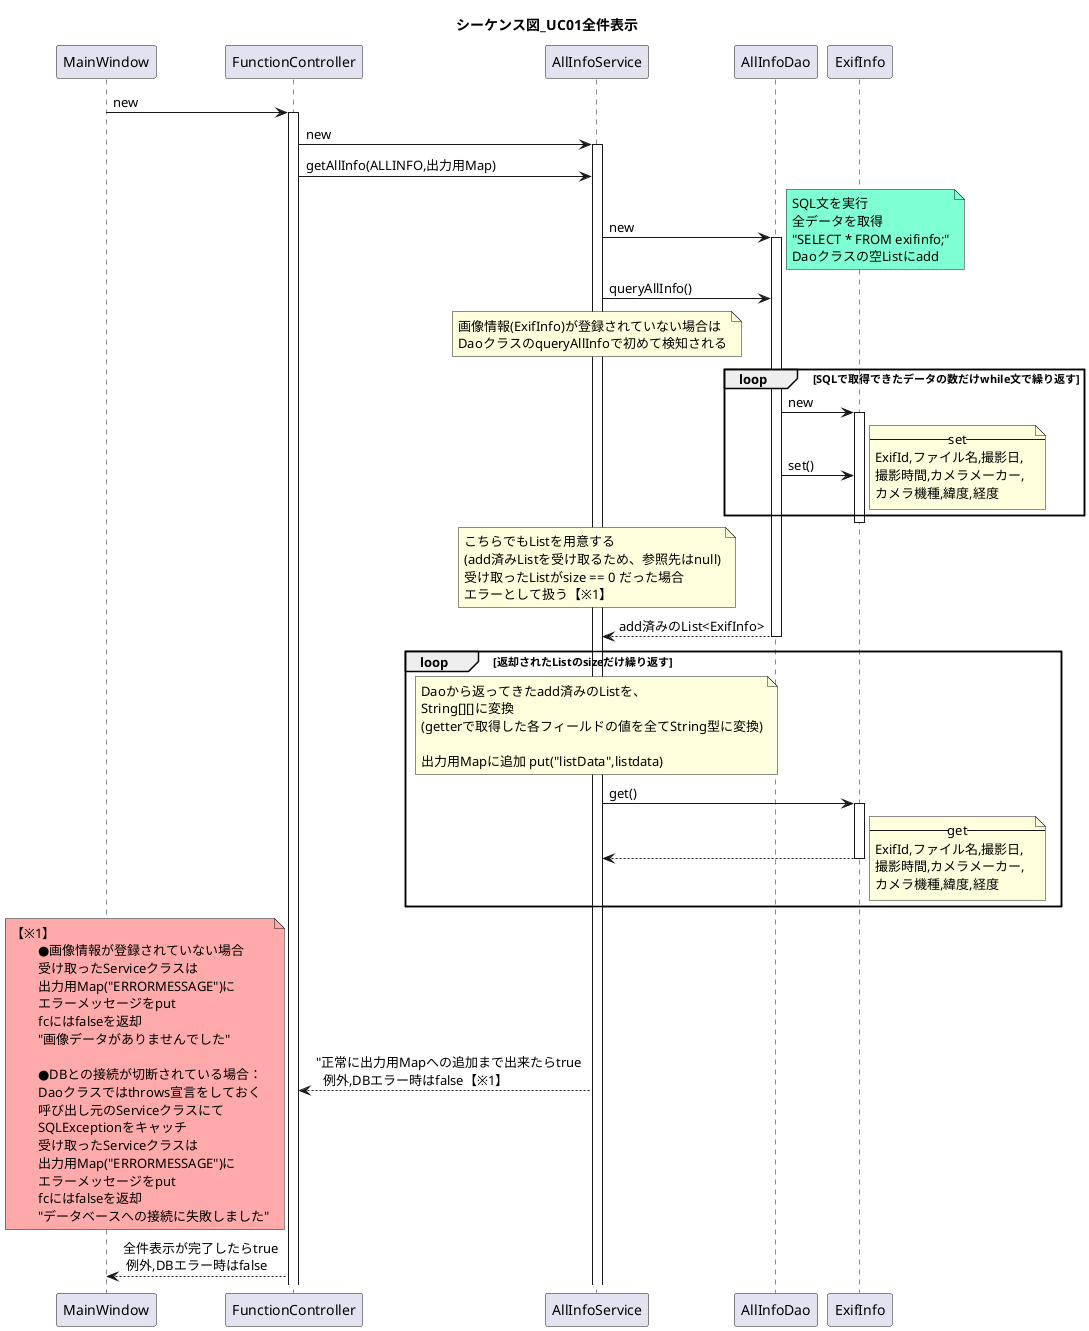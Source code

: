 @startuml
title シーケンス図_UC01全件表示
participant MainWindow

MainWindow -> FunctionController : new
activate FunctionController

FunctionController -> AllInfoService : new
activate AllInfoService
FunctionController -> AllInfoService : getAllInfo(ALLINFO,出力用Map)

AllInfoService -> AllInfoDao : new
activate AllInfoDao
note right #Aquamarine
SQL文を実行
全データを取得
"SELECT * FROM exifinfo;"
Daoクラスの空Listにadd
end note

AllInfoService -> AllInfoDao : queryAllInfo()
note over AllInfoService
画像情報(ExifInfo)が登録されていない場合は
DaoクラスのqueryAllInfoで初めて検知される
end note

loop SQLで取得できたデータの数だけwhile文で繰り返す
AllInfoDao -> ExifInfo : new
activate ExifInfo

AllInfoDao -> ExifInfo : set()
note right
--set--
ExifId,ファイル名,撮影日,
撮影時間,カメラメーカー,
カメラ機種,緯度,経度
end note
end loop
deactivate ExifInfo

note over AllInfoService
こちらでもListを用意する
(add済みListを受け取るため、参照先はnull)
受け取ったListがsize == 0 だった場合
エラーとして扱う【※1】
end note
AllInfoService <-- AllInfoDao : add済みのList<ExifInfo>
deactivate AllInfoDao

loop 返却されたListのsizeだけ繰り返す
note over AllInfoService
Daoから返ってきたadd済みのListを、
String[][]に変換
(getterで取得した各フィールドの値を全てString型に変換)

出力用Mapに追加 put("listData",listdata)
end note
AllInfoService -> ExifInfo : get()
activate ExifInfo
AllInfoService <-- ExifInfo
deactivate ExifInfo
note right
--get--
ExifId,ファイル名,撮影日,
撮影時間,カメラメーカー,
カメラ機種,緯度,経度
end note
end loop

FunctionController <-- AllInfoService : "正常に出力用Mapへの追加まで出来たらtrue \n  例外,DBエラー時はfalse【※1】

note left #FFAAAA
【※1】
	●画像情報が登録されていない場合
	受け取ったServiceクラスは
        出力用Map("ERRORMESSAGE")に
	エラーメッセージをput
        fcにはfalseを返却
	"画像データがありませんでした"

	●DBとの接続が切断されている場合：
	Daoクラスではthrows宣言をしておく
	呼び出し元のServiceクラスにて
        SQLExceptionをキャッチ
	受け取ったServiceクラスは
        出力用Map("ERRORMESSAGE")に
	エラーメッセージをput
        fcにはfalseを返却
	"データベースへの接続に失敗しました"
end note

MainWindow <-- FunctionController : 全件表示が完了したらtrue \n 例外,DBエラー時はfalse

@enduml